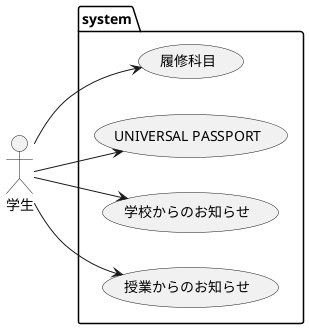 @startuml
left to right direction
package system{
    usecase "履修科目" as f1
    usecase "UNIVERSAL PASSPORT" as f2
    usecase "学校からのお知らせ"as f3
    usecase "授業からのお知らせ"as f4
}
:学生:-->(f1)
:学生:-->(f2)
:学生:-->(f3)
:学生:-->(f4)
@enduml